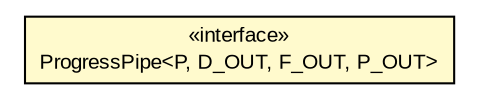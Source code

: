 #!/usr/local/bin/dot
#
# Class diagram 
# Generated by UMLGraph version R5_6-24-gf6e263 (http://www.umlgraph.org/)
#

digraph G {
	edge [fontname="arial",fontsize=10,labelfontname="arial",labelfontsize=10];
	node [fontname="arial",fontsize=10,shape=plaintext];
	nodesep=0.25;
	ranksep=0.5;
	rankdir=LR;
	// io.reinert.gdeferred.ProgressPipe<P, D_OUT, F_OUT, P_OUT>
	c291 [label=<<table title="io.reinert.gdeferred.ProgressPipe" border="0" cellborder="1" cellspacing="0" cellpadding="2" port="p" bgcolor="lemonChiffon" href="./ProgressPipe.html">
		<tr><td><table border="0" cellspacing="0" cellpadding="1">
<tr><td align="center" balign="center"> &#171;interface&#187; </td></tr>
<tr><td align="center" balign="center"> ProgressPipe&lt;P, D_OUT, F_OUT, P_OUT&gt; </td></tr>
		</table></td></tr>
		</table>>, URL="./ProgressPipe.html", fontname="arial", fontcolor="black", fontsize=10.0];
}

